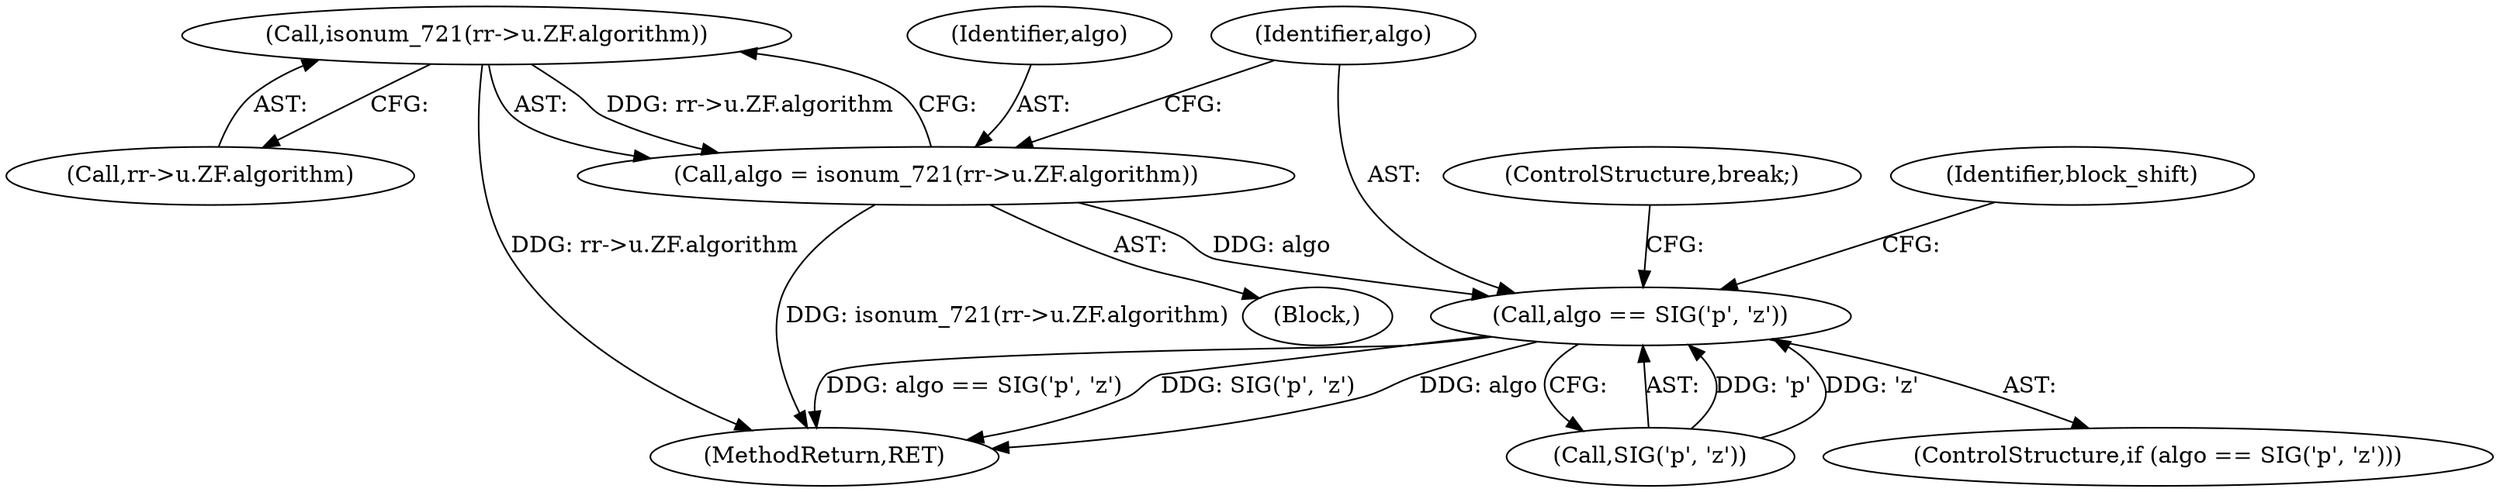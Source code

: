digraph "0_linux_4e2024624e678f0ebb916e6192bd23c1f9fdf696@pointer" {
"1000884" [label="(Call,isonum_721(rr->u.ZF.algorithm))"];
"1000882" [label="(Call,algo = isonum_721(rr->u.ZF.algorithm))"];
"1000893" [label="(Call,algo == SIG('p', 'z'))"];
"1000882" [label="(Call,algo = isonum_721(rr->u.ZF.algorithm))"];
"1000976" [label="(ControlStructure,break;)"];
"1000872" [label="(Block,)"];
"1000895" [label="(Call,SIG('p', 'z'))"];
"1000901" [label="(Identifier,block_shift)"];
"1000893" [label="(Call,algo == SIG('p', 'z'))"];
"1000885" [label="(Call,rr->u.ZF.algorithm)"];
"1000884" [label="(Call,isonum_721(rr->u.ZF.algorithm))"];
"1000883" [label="(Identifier,algo)"];
"1001009" [label="(MethodReturn,RET)"];
"1000892" [label="(ControlStructure,if (algo == SIG('p', 'z')))"];
"1000894" [label="(Identifier,algo)"];
"1000884" -> "1000882"  [label="AST: "];
"1000884" -> "1000885"  [label="CFG: "];
"1000885" -> "1000884"  [label="AST: "];
"1000882" -> "1000884"  [label="CFG: "];
"1000884" -> "1001009"  [label="DDG: rr->u.ZF.algorithm"];
"1000884" -> "1000882"  [label="DDG: rr->u.ZF.algorithm"];
"1000882" -> "1000872"  [label="AST: "];
"1000883" -> "1000882"  [label="AST: "];
"1000894" -> "1000882"  [label="CFG: "];
"1000882" -> "1001009"  [label="DDG: isonum_721(rr->u.ZF.algorithm)"];
"1000882" -> "1000893"  [label="DDG: algo"];
"1000893" -> "1000892"  [label="AST: "];
"1000893" -> "1000895"  [label="CFG: "];
"1000894" -> "1000893"  [label="AST: "];
"1000895" -> "1000893"  [label="AST: "];
"1000901" -> "1000893"  [label="CFG: "];
"1000976" -> "1000893"  [label="CFG: "];
"1000893" -> "1001009"  [label="DDG: algo == SIG('p', 'z')"];
"1000893" -> "1001009"  [label="DDG: SIG('p', 'z')"];
"1000893" -> "1001009"  [label="DDG: algo"];
"1000895" -> "1000893"  [label="DDG: 'p'"];
"1000895" -> "1000893"  [label="DDG: 'z'"];
}
